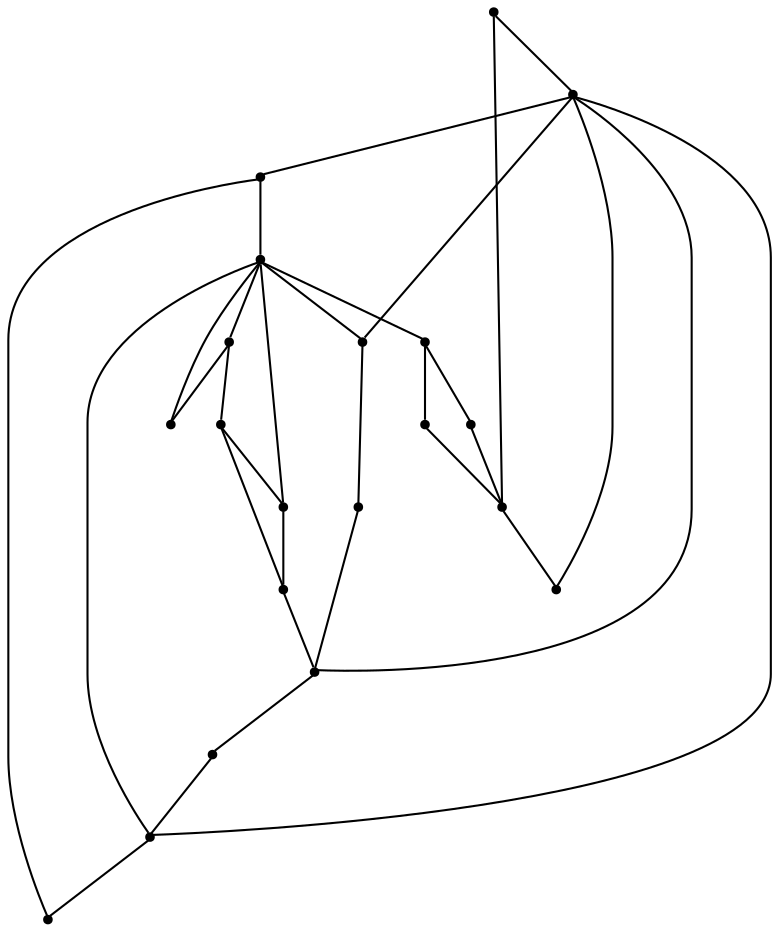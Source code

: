 graph {
  node [shape=point,comment="{\"directed\":false,\"doi\":\"10.1007/978-3-031-49275-4_6\",\"figure\":\"8 (1)\"}"]

  v0 [pos="1436.17668482913,696.5014709268434"]
  v1 [pos="1178.8596983901675,648.9090168370724"]
  v2 [pos="1458.7396994924593,521.3871477059297"]
  v3 [pos="1413.9648689967462,667.3762977444442"]
  v4 [pos="1178.2220337374931,342.8639945213847"]
  v5 [pos="1254.7072317534232,546.8908777073196"]
  v6 [pos="1401.850385187448,311.5864274705565"]
  v7 [pos="1229.2030620063128,240.84587923699632"]
  v8 [pos="1442.727817974039,284.97843454106203"]
  v9 [pos="1103.9123862562612,429.1151256529304"]
  v10 [pos="1101.2536273354765,495.8864460658176"]
  v11 [pos="1405.5353975814592,546.8908777073198"]
  v12 [pos="950.8879241722532,546.8908777073196"]
  v13 [pos="1102.1411944697038,546.8908777073198"]
  v14 [pos="1045.2196249398148,413.31283446387727"]
  v15 [pos="1076.1746097490943,291.85333923977623"]
  v16 [pos="1331.2193594642486,546.8908777073198"]
  v17 [pos="1127.1868917252125,240.84587923699644"]
  v18 [pos="1178.1949768657628,546.8908777073198"]
  v19 [pos="1025.1705783701723,546.8908777073196"]

  v0 -- v1 [id="-1",pos="1436.17668482913,696.5014709268434 1372.2518705832522,732.9548586885581 1259.5433766629853,718.6122025194256 1178.8596983901675,648.9090168370724"]
  v12 -- v19 [id="-2",pos="950.8879241722532,546.8908777073196 1025.1705783701723,546.8908777073196 1025.1705783701723,546.8908777073196 1025.1705783701723,546.8908777073196"]
  v19 -- v13 [id="-3",pos="1025.1705783701723,546.8908777073196 1102.1411944697038,546.8908777073198 1102.1411944697038,546.8908777073198 1102.1411944697038,546.8908777073198"]
  v14 -- v9 [id="-4",pos="1045.2196249398148,413.31283446387727 1103.9123862562612,429.1151256529304 1103.9123862562612,429.1151256529304 1103.9123862562612,429.1151256529304"]
  v15 -- v17 [id="-5",pos="1076.1746097490943,291.85333923977623 1127.1868917252125,240.84587923699644 1127.1868917252125,240.84587923699644 1127.1868917252125,240.84587923699644"]
  v13 -- v18 [id="-7",pos="1102.1411944697038,546.8908777073198 1178.1949768657628,546.8908777073198 1178.1949768657628,546.8908777073198 1178.1949768657628,546.8908777073198"]
  v18 -- v5 [id="-8",pos="1178.1949768657628,546.8908777073198 1254.7072317534232,546.8908777073196 1254.7072317534232,546.8908777073196 1254.7072317534232,546.8908777073196"]
  v4 -- v17 [id="-9",pos="1178.2220337374931,342.8639945213847 1127.1868917252125,240.84587923699644 1127.1868917252125,240.84587923699644 1127.1868917252125,240.84587923699644"]
  v4 -- v7 [id="-11",pos="1178.2220337374931,342.8639945213847 1229.2030620063128,240.84587923699632 1229.2030620063128,240.84587923699632 1229.2030620063128,240.84587923699632"]
  v4 -- v15 [id="-12",pos="1178.2220337374931,342.8639945213847 1076.1746097490943,291.85333923977623 1076.1746097490943,291.85333923977623 1076.1746097490943,291.85333923977623"]
  v5 -- v16 [id="-15",pos="1254.7072317534232,546.8908777073196 1331.2193594642486,546.8908777073198 1331.2193594642486,546.8908777073198 1331.2193594642486,546.8908777073198"]
  v16 -- v11 [id="-16",pos="1331.2193594642486,546.8908777073198 1405.5353975814592,546.8908777073198 1405.5353975814592,546.8908777073198 1405.5353975814592,546.8908777073198"]
  v4 -- v12 [id="-17",pos="1178.2220337374931,342.8639945213847 948.2426936873336,342.8608628301945 948.2426936873336,419.3721164220027 948.2426936873336,495.883370013811 948.2426936873336,513.188634501098 948.2426936873336,530.4938989883851 950.8879241722532,546.8908777073196"]
  v14 -- v10 [id="-19",pos="1045.2196249398148,413.31283446387727 1050.9689706900347,444.55172252762634 1069.6412216061944,472.0697523189698 1101.2536273354765,495.8864460658176"]
  v13 -- v1 [id="-20",pos="1102.1411944697038,546.8908777073198 1105.1845100588996,603.1023321081353 1118.5798228369765,648.9058771974275 1178.8596983901675,648.9090168370724"]
  v10 -- v13 [id="-21",pos="1101.2536273354765,495.8864460658176 1101.2670762858195,513.1959187740889 1101.2670762858195,530.5084675343668 1102.1411944697038,546.8908777073198"]
  v1 -- v12 [id="-23",pos="1178.8596983901675,648.9090168370724 1000.2580886177618,648.9058771974275 960.0075011427708,603.0910593597025 950.8879241722532,546.8908777073196"]
  v15 -- v14 [id="-26",pos="1076.1746097490943,291.85333923977623 1049.0044805159177,337.1755644454274 1038.6814593021334,377.6685790317912 1045.2196249398148,413.31283446387727"]
  v1 -- v11 [id="-27",pos="1178.8596983901675,648.9090168370724 1356.173935480034,648.9058771974275 1396.425407316901,603.0918908440048 1405.5353975814592,546.8908777073198"]
  v11 -- v4 [id="-28",pos="1405.5353975814592,546.8908777073198 1408.19094528715,530.4949735113502 1408.19094528715,513.1891717625806 1408.19094528715,495.883370013811 1408.19094528715,419.3721164220027 1408.19094528715,342.8608628301945 1178.2220337374931,342.8639945213847"]
  v4 -- v9 [id="-30",pos="1178.2220337374931,342.8639945213847 1124.3739838497968,342.8608628301945 1108.2057502170967,380.32078027800503 1103.9123862562612,429.1151256529304"]
  v9 -- v10 [id="-31",pos="1103.9123862562612,429.1151256529304 1101.2670762858195,449.93289920529355 1101.2670762858195,472.90813460955223 1101.2536273354765,495.8864460658176"]
  v4 -- v5 [id="-34",pos="1178.2220337374931,342.8639945213847 1255.166562688664,342.8608628301945 1255.166562688664,419.3721164220027 1255.166562688664,495.883370013811 1255.166562688664,513.1885850248572 1255.166562688664,530.4938000359034 1254.7072317534232,546.8908777073196"]
  v8 -- v2 [id="-36",pos="1442.727817974039,284.97843454106203 1477.8579029633481,332.59226644052796 1489.0950433566545,410.16163120567785 1458.7396994924593,521.3871477059297"]
  v6 -- v2 [id="-37",pos="1401.850385187448,311.5864274705565 1439.7936141345194,358.3226257514982 1458.7615421139387,428.2614361323915 1458.7396994924593,521.3871477059297"]
  v7 -- v6 [id="-38",pos="1229.2030620063128,240.84587923699632 1306.058104130796,240.84174604050168 1363.6023356558517,264.4166891665743 1401.850385187448,311.5864274705565"]
  v5 -- v1 [id="-39",pos="1254.7072317534232,546.8908777073196 1251.2524471320166,603.0909827881952 1237.8611499705248,648.9058771974275 1178.8596983901675,648.9090168370724"]
  v7 -- v8 [id="-40",pos="1229.2030620063128,240.84587923699632 1314.8417023348193,212.30319376768864 1398.0632616885619,224.4810722926751 1442.727817974039,284.97843454106203"]
  v2 -- v3 [id="-43",pos="1458.7396994924593,521.3871477059297 1472.9602041165485,592.4386626664798 1452.7628097229633,640.8174198704463 1413.9648689967462,667.3762977444442"]
  v3 -- v1 [id="-44",pos="1413.9648689967462,667.3762977444442 1358.2961757192093,705.5079067955448 1264.2353577421745,698.5281618922979 1178.8596983901675,648.9090168370724"]
  v2 -- v0 [id="-45",pos="1458.7396994924593,521.3871477059297 1506.1067660298831,609.0562085849431 1485.8994574124804,668.1451973306929 1436.17668482913,696.5014709268434"]
}